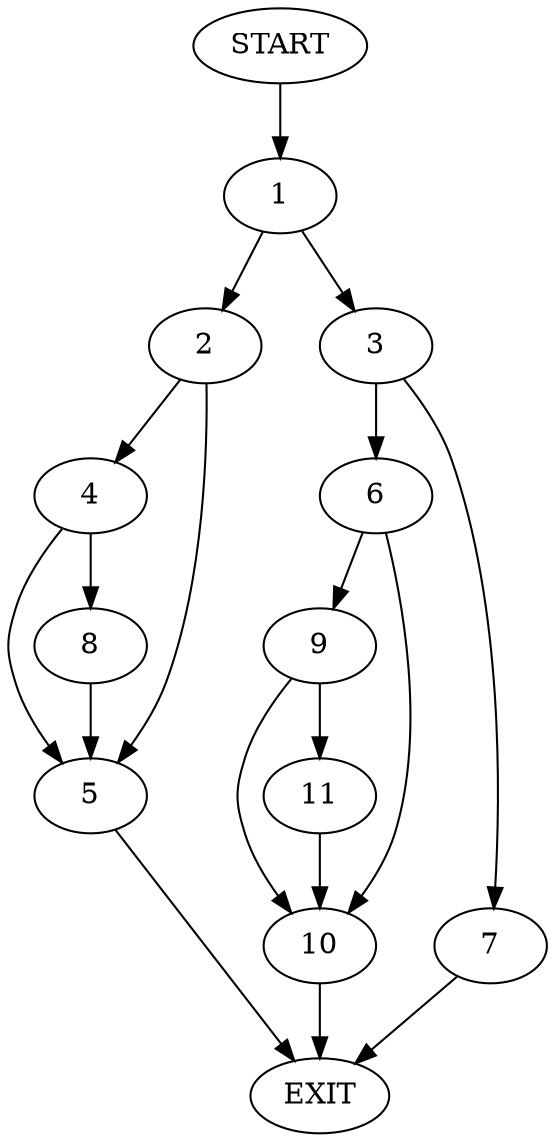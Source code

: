 digraph {
0 [label="START"]
12 [label="EXIT"]
0 -> 1
1 -> 2
1 -> 3
2 -> 4
2 -> 5
3 -> 6
3 -> 7
5 -> 12
4 -> 5
4 -> 8
8 -> 5
6 -> 9
6 -> 10
7 -> 12
9 -> 11
9 -> 10
10 -> 12
11 -> 10
}
